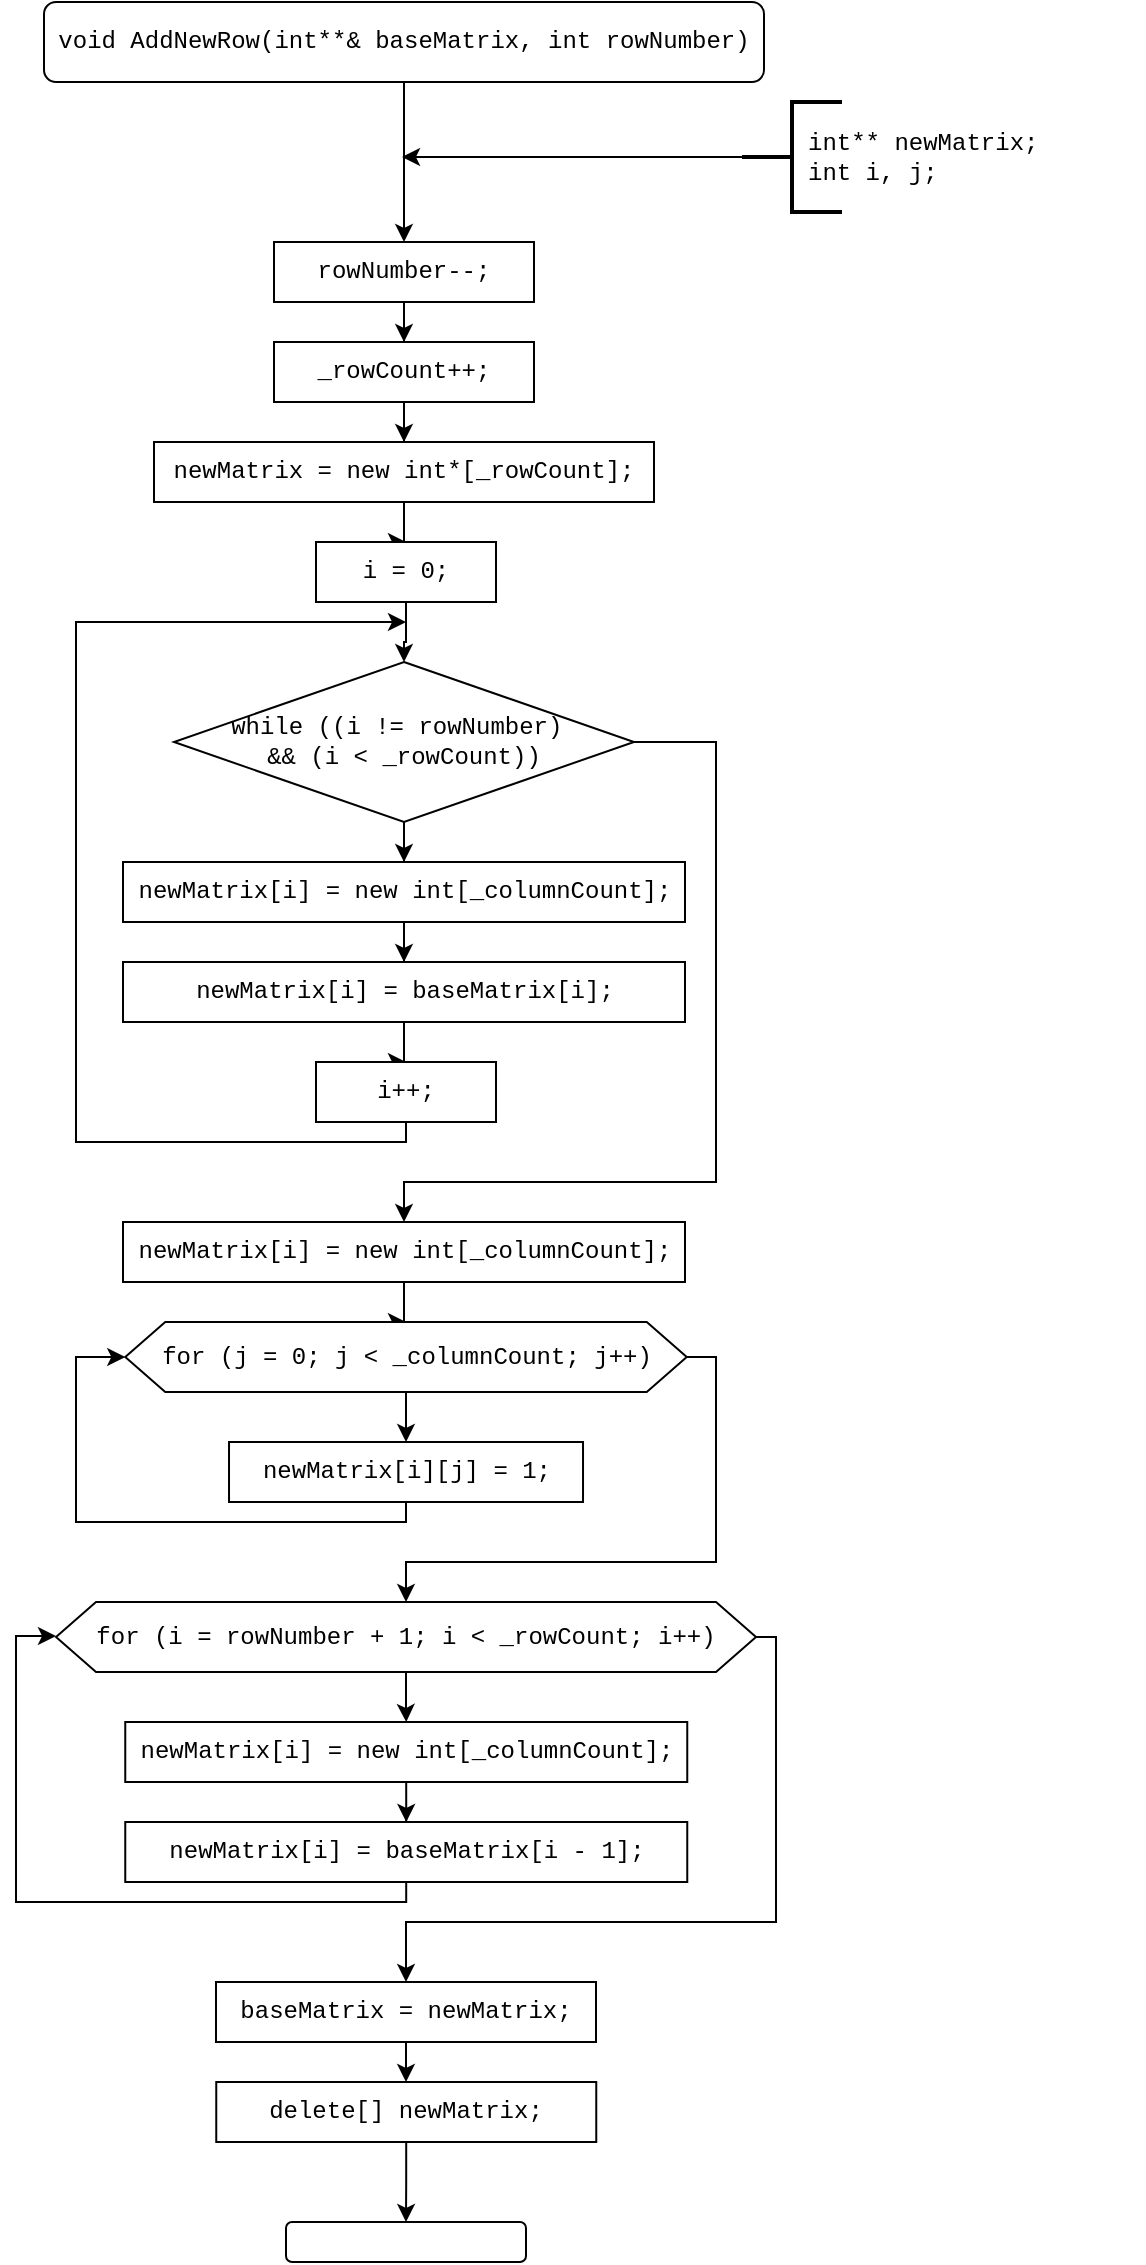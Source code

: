 <mxfile version="14.1.8" type="device"><diagram id="tg7SY8jEv-MHxHVRSYBV" name="Страница 1"><mxGraphModel dx="1673" dy="979" grid="1" gridSize="10" guides="1" tooltips="1" connect="1" arrows="1" fold="1" page="1" pageScale="1" pageWidth="827" pageHeight="1169" math="0" shadow="0"><root><mxCell id="0"/><mxCell id="1" parent="0"/><mxCell id="qrVi-sWgfjvoiSv4i4Iq-4" style="edgeStyle=orthogonalEdgeStyle;rounded=0;orthogonalLoop=1;jettySize=auto;html=1;fontFamily=Courier New;" edge="1" parent="1" source="qrVi-sWgfjvoiSv4i4Iq-1"><mxGeometry relative="1" as="geometry"><mxPoint x="414" y="140" as="targetPoint"/></mxGeometry></mxCell><mxCell id="qrVi-sWgfjvoiSv4i4Iq-1" value="void AddNewRow(int**&amp;amp; baseMatrix, int rowNumber)" style="rounded=1;whiteSpace=wrap;html=1;fontFamily=Courier New;" vertex="1" parent="1"><mxGeometry x="234" y="20" width="360" height="40" as="geometry"/></mxCell><mxCell id="qrVi-sWgfjvoiSv4i4Iq-5" style="edgeStyle=orthogonalEdgeStyle;rounded=0;orthogonalLoop=1;jettySize=auto;html=1;fontFamily=Courier New;" edge="1" parent="1" source="qrVi-sWgfjvoiSv4i4Iq-2"><mxGeometry relative="1" as="geometry"><mxPoint x="413" y="97.5" as="targetPoint"/></mxGeometry></mxCell><mxCell id="qrVi-sWgfjvoiSv4i4Iq-2" value="" style="strokeWidth=2;html=1;shape=mxgraph.flowchart.annotation_2;align=left;labelPosition=right;pointerEvents=1;fontFamily=Courier New;" vertex="1" parent="1"><mxGeometry x="583" y="70" width="50" height="55" as="geometry"/></mxCell><mxCell id="qrVi-sWgfjvoiSv4i4Iq-3" value="int** newMatrix;&lt;br&gt;int i, j;" style="text;html=1;strokeColor=none;fillColor=none;align=left;verticalAlign=middle;whiteSpace=wrap;rounded=0;fontFamily=Courier New;" vertex="1" parent="1"><mxGeometry x="614" y="72.5" width="170" height="50" as="geometry"/></mxCell><mxCell id="qrVi-sWgfjvoiSv4i4Iq-8" style="edgeStyle=orthogonalEdgeStyle;rounded=0;orthogonalLoop=1;jettySize=auto;html=1;entryX=0.5;entryY=0;entryDx=0;entryDy=0;fontFamily=Courier New;" edge="1" parent="1" source="qrVi-sWgfjvoiSv4i4Iq-6" target="qrVi-sWgfjvoiSv4i4Iq-7"><mxGeometry relative="1" as="geometry"/></mxCell><mxCell id="qrVi-sWgfjvoiSv4i4Iq-6" value="rowNumber--;" style="rounded=0;whiteSpace=wrap;html=1;fontFamily=Courier New;" vertex="1" parent="1"><mxGeometry x="349" y="140" width="130" height="30" as="geometry"/></mxCell><mxCell id="qrVi-sWgfjvoiSv4i4Iq-10" style="edgeStyle=orthogonalEdgeStyle;rounded=0;orthogonalLoop=1;jettySize=auto;html=1;fontFamily=Courier New;" edge="1" parent="1" source="qrVi-sWgfjvoiSv4i4Iq-7" target="qrVi-sWgfjvoiSv4i4Iq-9"><mxGeometry relative="1" as="geometry"/></mxCell><mxCell id="qrVi-sWgfjvoiSv4i4Iq-7" value="_rowCount++;" style="rounded=0;whiteSpace=wrap;html=1;fontFamily=Courier New;" vertex="1" parent="1"><mxGeometry x="349" y="190" width="130" height="30" as="geometry"/></mxCell><mxCell id="qrVi-sWgfjvoiSv4i4Iq-12" style="edgeStyle=orthogonalEdgeStyle;rounded=0;orthogonalLoop=1;jettySize=auto;html=1;entryX=0.5;entryY=0;entryDx=0;entryDy=0;fontFamily=Courier New;" edge="1" parent="1" source="qrVi-sWgfjvoiSv4i4Iq-9" target="qrVi-sWgfjvoiSv4i4Iq-11"><mxGeometry relative="1" as="geometry"/></mxCell><mxCell id="qrVi-sWgfjvoiSv4i4Iq-9" value="newMatrix = new int*[_rowCount];" style="rounded=0;whiteSpace=wrap;html=1;fontFamily=Courier New;" vertex="1" parent="1"><mxGeometry x="289" y="240" width="250" height="30" as="geometry"/></mxCell><mxCell id="qrVi-sWgfjvoiSv4i4Iq-14" style="edgeStyle=orthogonalEdgeStyle;rounded=0;orthogonalLoop=1;jettySize=auto;html=1;entryX=0.5;entryY=0;entryDx=0;entryDy=0;fontFamily=Courier New;" edge="1" parent="1" source="qrVi-sWgfjvoiSv4i4Iq-11" target="qrVi-sWgfjvoiSv4i4Iq-13"><mxGeometry relative="1" as="geometry"/></mxCell><mxCell id="qrVi-sWgfjvoiSv4i4Iq-11" value="i = 0;" style="rounded=0;whiteSpace=wrap;html=1;fontFamily=Courier New;" vertex="1" parent="1"><mxGeometry x="370" y="290" width="90" height="30" as="geometry"/></mxCell><mxCell id="qrVi-sWgfjvoiSv4i4Iq-18" style="edgeStyle=orthogonalEdgeStyle;rounded=0;orthogonalLoop=1;jettySize=auto;html=1;entryX=0.5;entryY=0;entryDx=0;entryDy=0;fontFamily=Courier New;" edge="1" parent="1" source="qrVi-sWgfjvoiSv4i4Iq-13" target="qrVi-sWgfjvoiSv4i4Iq-15"><mxGeometry relative="1" as="geometry"/></mxCell><mxCell id="qrVi-sWgfjvoiSv4i4Iq-22" style="edgeStyle=orthogonalEdgeStyle;rounded=0;orthogonalLoop=1;jettySize=auto;html=1;fontFamily=Courier New;entryX=0.5;entryY=0;entryDx=0;entryDy=0;" edge="1" parent="1" source="qrVi-sWgfjvoiSv4i4Iq-13" target="qrVi-sWgfjvoiSv4i4Iq-23"><mxGeometry relative="1" as="geometry"><mxPoint x="414" y="610" as="targetPoint"/><Array as="points"><mxPoint x="570" y="390"/><mxPoint x="570" y="610"/><mxPoint x="414" y="610"/></Array></mxGeometry></mxCell><mxCell id="qrVi-sWgfjvoiSv4i4Iq-13" value="&lt;div&gt;while ((i != rowNumber)&amp;nbsp;&lt;/div&gt;&lt;div&gt;&amp;amp;&amp;amp; (i &amp;lt; _rowCount))&lt;/div&gt;" style="rhombus;whiteSpace=wrap;html=1;fontFamily=Courier New;" vertex="1" parent="1"><mxGeometry x="299" y="350" width="230" height="80" as="geometry"/></mxCell><mxCell id="qrVi-sWgfjvoiSv4i4Iq-19" style="edgeStyle=orthogonalEdgeStyle;rounded=0;orthogonalLoop=1;jettySize=auto;html=1;entryX=0.5;entryY=0;entryDx=0;entryDy=0;fontFamily=Courier New;" edge="1" parent="1" source="qrVi-sWgfjvoiSv4i4Iq-15" target="qrVi-sWgfjvoiSv4i4Iq-16"><mxGeometry relative="1" as="geometry"/></mxCell><mxCell id="qrVi-sWgfjvoiSv4i4Iq-15" value="newMatrix[i] = new int[_columnCount];" style="rounded=0;whiteSpace=wrap;html=1;fontFamily=Courier New;" vertex="1" parent="1"><mxGeometry x="273.5" y="450" width="281" height="30" as="geometry"/></mxCell><mxCell id="qrVi-sWgfjvoiSv4i4Iq-20" style="edgeStyle=orthogonalEdgeStyle;rounded=0;orthogonalLoop=1;jettySize=auto;html=1;fontFamily=Courier New;" edge="1" parent="1" source="qrVi-sWgfjvoiSv4i4Iq-16" target="qrVi-sWgfjvoiSv4i4Iq-17"><mxGeometry relative="1" as="geometry"/></mxCell><mxCell id="qrVi-sWgfjvoiSv4i4Iq-16" value="newMatrix[i] = baseMatrix[i];" style="rounded=0;whiteSpace=wrap;html=1;fontFamily=Courier New;" vertex="1" parent="1"><mxGeometry x="273.5" y="500" width="281" height="30" as="geometry"/></mxCell><mxCell id="qrVi-sWgfjvoiSv4i4Iq-21" style="edgeStyle=orthogonalEdgeStyle;rounded=0;orthogonalLoop=1;jettySize=auto;html=1;fontFamily=Courier New;" edge="1" parent="1" source="qrVi-sWgfjvoiSv4i4Iq-17"><mxGeometry relative="1" as="geometry"><mxPoint x="415" y="330" as="targetPoint"/><Array as="points"><mxPoint x="415" y="590"/><mxPoint x="250" y="590"/></Array></mxGeometry></mxCell><mxCell id="qrVi-sWgfjvoiSv4i4Iq-17" value="i++;" style="rounded=0;whiteSpace=wrap;html=1;fontFamily=Courier New;" vertex="1" parent="1"><mxGeometry x="370" y="550" width="90" height="30" as="geometry"/></mxCell><mxCell id="qrVi-sWgfjvoiSv4i4Iq-25" style="edgeStyle=orthogonalEdgeStyle;rounded=0;orthogonalLoop=1;jettySize=auto;html=1;entryX=0.5;entryY=0;entryDx=0;entryDy=0;fontFamily=Courier New;" edge="1" parent="1" source="qrVi-sWgfjvoiSv4i4Iq-23" target="qrVi-sWgfjvoiSv4i4Iq-24"><mxGeometry relative="1" as="geometry"/></mxCell><mxCell id="qrVi-sWgfjvoiSv4i4Iq-23" value="newMatrix[i] = new int[_columnCount];" style="rounded=0;whiteSpace=wrap;html=1;fontFamily=Courier New;" vertex="1" parent="1"><mxGeometry x="273.5" y="630" width="281" height="30" as="geometry"/></mxCell><mxCell id="qrVi-sWgfjvoiSv4i4Iq-27" style="edgeStyle=orthogonalEdgeStyle;rounded=0;orthogonalLoop=1;jettySize=auto;html=1;entryX=0.5;entryY=0;entryDx=0;entryDy=0;fontFamily=Courier New;" edge="1" parent="1" source="qrVi-sWgfjvoiSv4i4Iq-24" target="qrVi-sWgfjvoiSv4i4Iq-26"><mxGeometry relative="1" as="geometry"/></mxCell><mxCell id="qrVi-sWgfjvoiSv4i4Iq-29" style="edgeStyle=orthogonalEdgeStyle;rounded=0;orthogonalLoop=1;jettySize=auto;html=1;fontFamily=Courier New;entryX=0.5;entryY=0;entryDx=0;entryDy=0;" edge="1" parent="1" source="qrVi-sWgfjvoiSv4i4Iq-24" target="qrVi-sWgfjvoiSv4i4Iq-30"><mxGeometry relative="1" as="geometry"><mxPoint x="415" y="810" as="targetPoint"/><Array as="points"><mxPoint x="570" y="698"/><mxPoint x="570" y="800"/><mxPoint x="415" y="800"/></Array></mxGeometry></mxCell><mxCell id="qrVi-sWgfjvoiSv4i4Iq-24" value="for (j = 0; j &amp;lt; _columnCount; j++)" style="shape=hexagon;perimeter=hexagonPerimeter2;whiteSpace=wrap;html=1;fixedSize=1;fontFamily=Courier New;" vertex="1" parent="1"><mxGeometry x="274.63" y="680" width="280.75" height="35" as="geometry"/></mxCell><mxCell id="qrVi-sWgfjvoiSv4i4Iq-28" style="edgeStyle=orthogonalEdgeStyle;rounded=0;orthogonalLoop=1;jettySize=auto;html=1;fontFamily=Courier New;entryX=0;entryY=0.5;entryDx=0;entryDy=0;" edge="1" parent="1" source="qrVi-sWgfjvoiSv4i4Iq-26" target="qrVi-sWgfjvoiSv4i4Iq-24"><mxGeometry relative="1" as="geometry"><mxPoint x="250" y="700" as="targetPoint"/><Array as="points"><mxPoint x="415" y="780"/><mxPoint x="250" y="780"/><mxPoint x="250" y="698"/></Array></mxGeometry></mxCell><mxCell id="qrVi-sWgfjvoiSv4i4Iq-26" value="newMatrix[i][j] = 1;" style="rounded=0;whiteSpace=wrap;html=1;fontFamily=Courier New;" vertex="1" parent="1"><mxGeometry x="326.51" y="740" width="177" height="30" as="geometry"/></mxCell><mxCell id="qrVi-sWgfjvoiSv4i4Iq-33" style="edgeStyle=orthogonalEdgeStyle;rounded=0;orthogonalLoop=1;jettySize=auto;html=1;entryX=0.5;entryY=0;entryDx=0;entryDy=0;fontFamily=Courier New;" edge="1" parent="1" source="qrVi-sWgfjvoiSv4i4Iq-30" target="qrVi-sWgfjvoiSv4i4Iq-31"><mxGeometry relative="1" as="geometry"/></mxCell><mxCell id="qrVi-sWgfjvoiSv4i4Iq-37" style="edgeStyle=orthogonalEdgeStyle;rounded=0;orthogonalLoop=1;jettySize=auto;html=1;fontFamily=Courier New;entryX=0.5;entryY=0;entryDx=0;entryDy=0;" edge="1" parent="1" source="qrVi-sWgfjvoiSv4i4Iq-30" target="qrVi-sWgfjvoiSv4i4Iq-38"><mxGeometry relative="1" as="geometry"><mxPoint x="415" y="980" as="targetPoint"/><Array as="points"><mxPoint x="600" y="838"/><mxPoint x="600" y="980"/><mxPoint x="415" y="980"/></Array></mxGeometry></mxCell><mxCell id="qrVi-sWgfjvoiSv4i4Iq-30" value="for (i = rowNumber + 1; i &amp;lt; _rowCount; i++)" style="shape=hexagon;perimeter=hexagonPerimeter2;whiteSpace=wrap;html=1;fixedSize=1;fontFamily=Courier New;" vertex="1" parent="1"><mxGeometry x="240.01" y="820" width="350" height="35" as="geometry"/></mxCell><mxCell id="qrVi-sWgfjvoiSv4i4Iq-35" style="edgeStyle=orthogonalEdgeStyle;rounded=0;orthogonalLoop=1;jettySize=auto;html=1;entryX=0.5;entryY=0;entryDx=0;entryDy=0;fontFamily=Courier New;" edge="1" parent="1" source="qrVi-sWgfjvoiSv4i4Iq-31" target="qrVi-sWgfjvoiSv4i4Iq-34"><mxGeometry relative="1" as="geometry"/></mxCell><mxCell id="qrVi-sWgfjvoiSv4i4Iq-31" value="newMatrix[i] = new int[_columnCount];" style="rounded=0;whiteSpace=wrap;html=1;fontFamily=Courier New;" vertex="1" parent="1"><mxGeometry x="274.63" y="880" width="281" height="30" as="geometry"/></mxCell><mxCell id="qrVi-sWgfjvoiSv4i4Iq-36" style="edgeStyle=orthogonalEdgeStyle;rounded=0;orthogonalLoop=1;jettySize=auto;html=1;fontFamily=Courier New;entryX=0;entryY=0.5;entryDx=0;entryDy=0;" edge="1" parent="1" source="qrVi-sWgfjvoiSv4i4Iq-34" target="qrVi-sWgfjvoiSv4i4Iq-30"><mxGeometry relative="1" as="geometry"><mxPoint x="230" y="840" as="targetPoint"/><Array as="points"><mxPoint x="415" y="970"/><mxPoint x="220" y="970"/><mxPoint x="220" y="837"/><mxPoint x="240" y="837"/></Array></mxGeometry></mxCell><mxCell id="qrVi-sWgfjvoiSv4i4Iq-34" value="newMatrix[i] = baseMatrix[i - 1];" style="rounded=0;whiteSpace=wrap;html=1;fontFamily=Courier New;" vertex="1" parent="1"><mxGeometry x="274.63" y="930" width="281" height="30" as="geometry"/></mxCell><mxCell id="qrVi-sWgfjvoiSv4i4Iq-41" style="edgeStyle=orthogonalEdgeStyle;rounded=0;orthogonalLoop=1;jettySize=auto;html=1;entryX=0.5;entryY=0;entryDx=0;entryDy=0;fontFamily=Courier New;" edge="1" parent="1" source="qrVi-sWgfjvoiSv4i4Iq-38" target="qrVi-sWgfjvoiSv4i4Iq-40"><mxGeometry relative="1" as="geometry"/></mxCell><mxCell id="qrVi-sWgfjvoiSv4i4Iq-38" value="baseMatrix = newMatrix;" style="rounded=0;whiteSpace=wrap;html=1;fontFamily=Courier New;" vertex="1" parent="1"><mxGeometry x="320" y="1010" width="190" height="30" as="geometry"/></mxCell><mxCell id="qrVi-sWgfjvoiSv4i4Iq-39" value="" style="rounded=1;whiteSpace=wrap;html=1;fontFamily=Courier New;" vertex="1" parent="1"><mxGeometry x="355" y="1130" width="120" height="20" as="geometry"/></mxCell><mxCell id="qrVi-sWgfjvoiSv4i4Iq-42" style="edgeStyle=orthogonalEdgeStyle;rounded=0;orthogonalLoop=1;jettySize=auto;html=1;entryX=0.5;entryY=0;entryDx=0;entryDy=0;fontFamily=Courier New;" edge="1" parent="1" source="qrVi-sWgfjvoiSv4i4Iq-40" target="qrVi-sWgfjvoiSv4i4Iq-39"><mxGeometry relative="1" as="geometry"/></mxCell><mxCell id="qrVi-sWgfjvoiSv4i4Iq-40" value="delete[] newMatrix;" style="rounded=0;whiteSpace=wrap;html=1;fontFamily=Courier New;" vertex="1" parent="1"><mxGeometry x="320.13" y="1060" width="190" height="30" as="geometry"/></mxCell></root></mxGraphModel></diagram></mxfile>